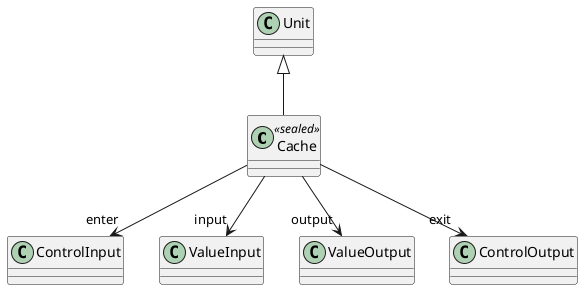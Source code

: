 @startuml
class Cache <<sealed>> {
}
Unit <|-- Cache
Cache --> "enter" ControlInput
Cache --> "input" ValueInput
Cache --> "output" ValueOutput
Cache --> "exit" ControlOutput
@enduml
